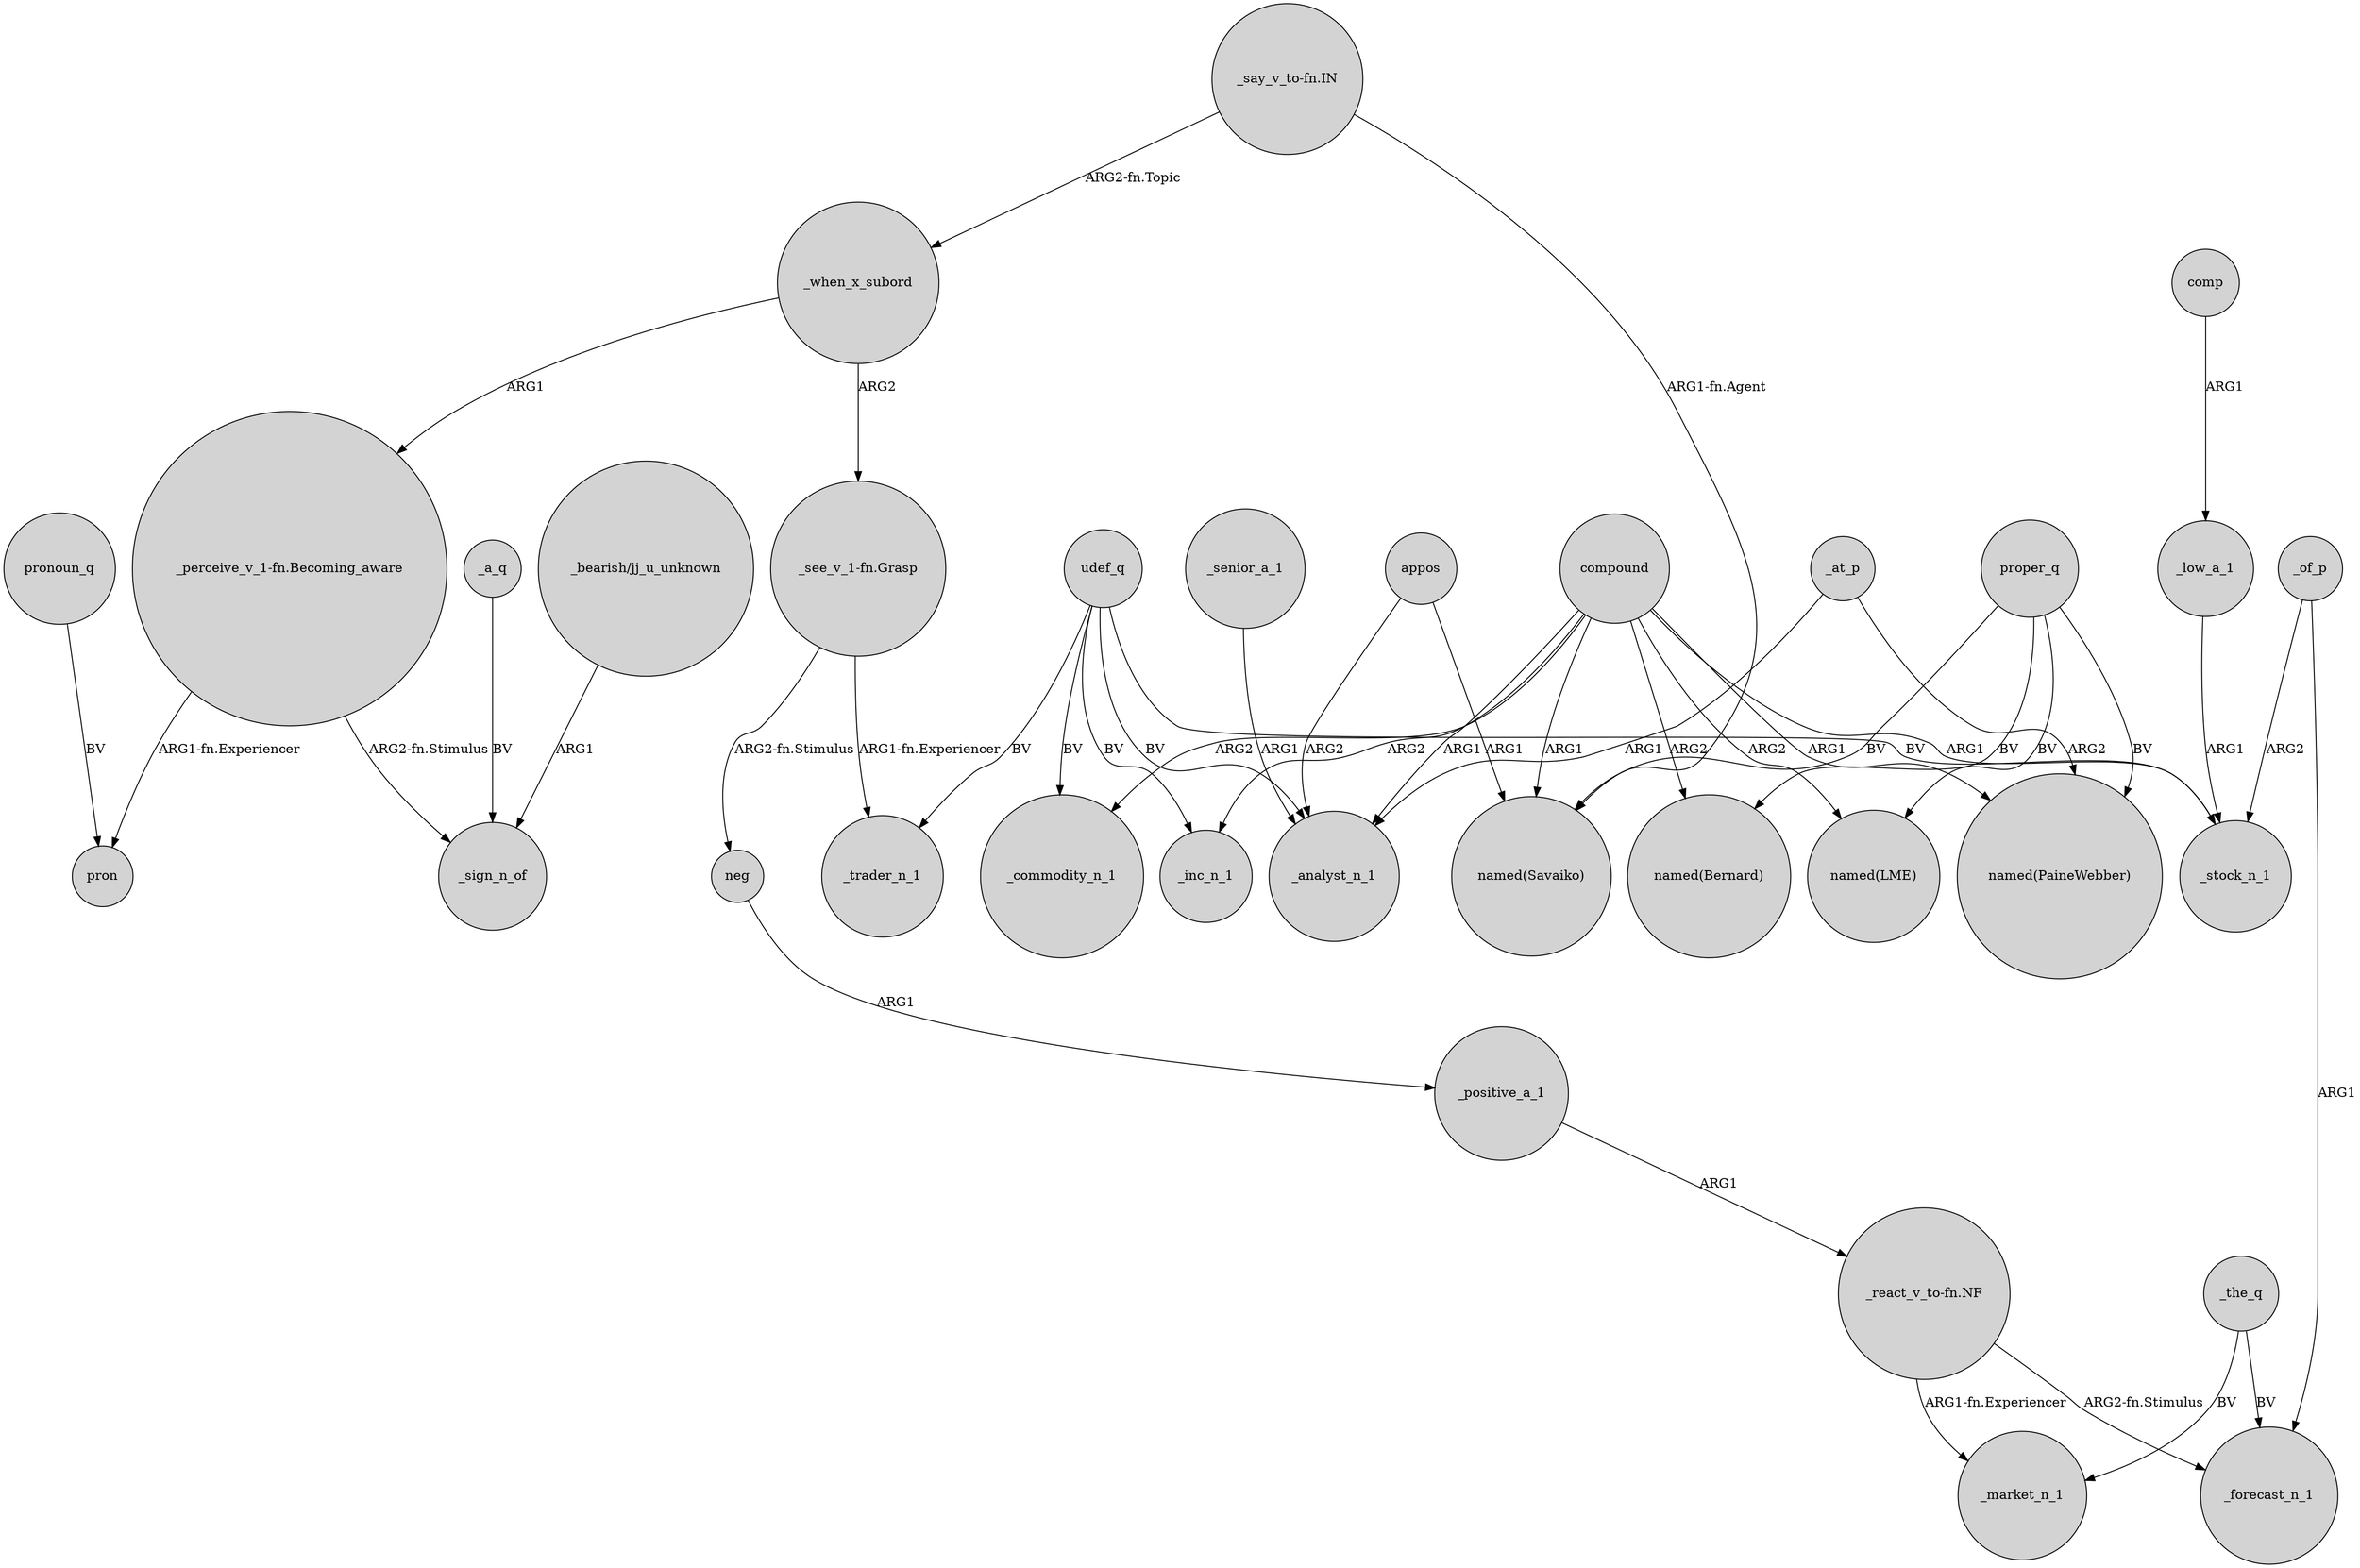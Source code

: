 digraph {
	node [shape=circle style=filled]
	"_perceive_v_1-fn.Becoming_aware" -> pron [label="ARG1-fn.Experiencer"]
	_when_x_subord -> "_perceive_v_1-fn.Becoming_aware" [label=ARG1]
	udef_q -> _inc_n_1 [label=BV]
	_positive_a_1 -> "_react_v_to-fn.NF" [label=ARG1]
	udef_q -> _commodity_n_1 [label=BV]
	udef_q -> _trader_n_1 [label=BV]
	_a_q -> _sign_n_of [label=BV]
	compound -> _commodity_n_1 [label=ARG2]
	appos -> "named(Savaiko)" [label=ARG1]
	compound -> _stock_n_1 [label=ARG1]
	_at_p -> "named(PaineWebber)" [label=ARG2]
	proper_q -> "named(Savaiko)" [label=BV]
	compound -> "named(Bernard)" [label=ARG2]
	_when_x_subord -> "_see_v_1-fn.Grasp" [label=ARG2]
	_low_a_1 -> _stock_n_1 [label=ARG1]
	_the_q -> _forecast_n_1 [label=BV]
	"_say_v_to-fn.IN" -> "named(Savaiko)" [label="ARG1-fn.Agent"]
	proper_q -> "named(Bernard)" [label=BV]
	_at_p -> _analyst_n_1 [label=ARG1]
	"_react_v_to-fn.NF" -> _forecast_n_1 [label="ARG2-fn.Stimulus"]
	pronoun_q -> pron [label=BV]
	appos -> _analyst_n_1 [label=ARG2]
	udef_q -> _stock_n_1 [label=BV]
	"_say_v_to-fn.IN" -> _when_x_subord [label="ARG2-fn.Topic"]
	proper_q -> "named(PaineWebber)" [label=BV]
	"_bearish/jj_u_unknown" -> _sign_n_of [label=ARG1]
	_of_p -> _forecast_n_1 [label=ARG1]
	compound -> "named(Savaiko)" [label=ARG1]
	"_see_v_1-fn.Grasp" -> _trader_n_1 [label="ARG1-fn.Experiencer"]
	"_see_v_1-fn.Grasp" -> neg [label="ARG2-fn.Stimulus"]
	_of_p -> _stock_n_1 [label=ARG2]
	neg -> _positive_a_1 [label=ARG1]
	compound -> "named(PaineWebber)" [label=ARG1]
	_senior_a_1 -> _analyst_n_1 [label=ARG1]
	proper_q -> "named(LME)" [label=BV]
	"_react_v_to-fn.NF" -> _market_n_1 [label="ARG1-fn.Experiencer"]
	_the_q -> _market_n_1 [label=BV]
	"_perceive_v_1-fn.Becoming_aware" -> _sign_n_of [label="ARG2-fn.Stimulus"]
	compound -> "named(LME)" [label=ARG2]
	compound -> _inc_n_1 [label=ARG2]
	udef_q -> _analyst_n_1 [label=BV]
	comp -> _low_a_1 [label=ARG1]
	compound -> _analyst_n_1 [label=ARG1]
}

